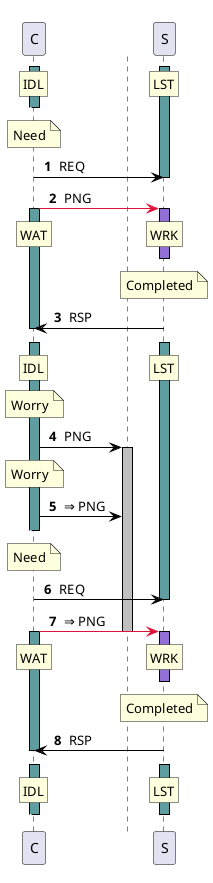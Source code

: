 @startuml
autonumber " <b>#</b> "
skinparam shadowing false
skinparam sequence {
ArrowColor Black
ActorBorderColor Black
LifeLineBorderColor Black
LifeLineBackgroundColor Black
ParticipantBorderColor Black
}
skinparam ControlBorderColor White
skinparam ControlBackgroundColor White
participant "C" as A0 order 10100
activate A0 #CadetBlue
participant "S" as A1 order 10200
activate A1 #CadetBlue
rnote over A0 : IDL
/ rnote over A1 : LST
autonumber stop
[<[#White]-- A0
autonumber resume
deactivate A0
note over A0 : Need
A0 -> A1 : REQ
deactivate A1
A0 -[#Crimson]> A1 : PNG
activate A0 #CadetBlue
activate A1 #MediumPurple
rnote over A0 : WAT
/ rnote over A1 : WRK
autonumber stop
[<[#White]-- A0
autonumber resume
deactivate A1
note over A1 : Completed
A1 -> A0 : RSP
deactivate A0
autonumber stop
[<[#White]-- A0
autonumber resume
activate A1 #CadetBlue
activate A0 #CadetBlue
rnote over A1 : LST
/ rnote over A0 : IDL
note over A0 : Worry
control " " as T0 order 10101
A0 -> T0 : PNG
activate T0 #Silver
note over A0 : Worry
A0 -> T0 : &#8658; PNG
autonumber stop
[<[#White]-- A0
autonumber resume
deactivate A0
note over A0 : Need
A0 -> A1 : REQ
deactivate A1
A0 -[#Crimson]> A1 : &#8658; PNG
deactivate T0
activate A0 #CadetBlue
activate A1 #MediumPurple
rnote over A0 : WAT
/ rnote over A1 : WRK
autonumber stop
[<[#White]-- A0
autonumber resume
deactivate A1
note over A1 : Completed
A1 -> A0 : RSP
deactivate A0
autonumber stop
[<[#White]-- A0
autonumber resume
activate A1 #CadetBlue
activate A0 #CadetBlue
rnote over A1 : LST
/ rnote over A0 : IDL
autonumber stop
[<[#White]-- A0
autonumber resume
deactivate A0
deactivate A1
@enduml
